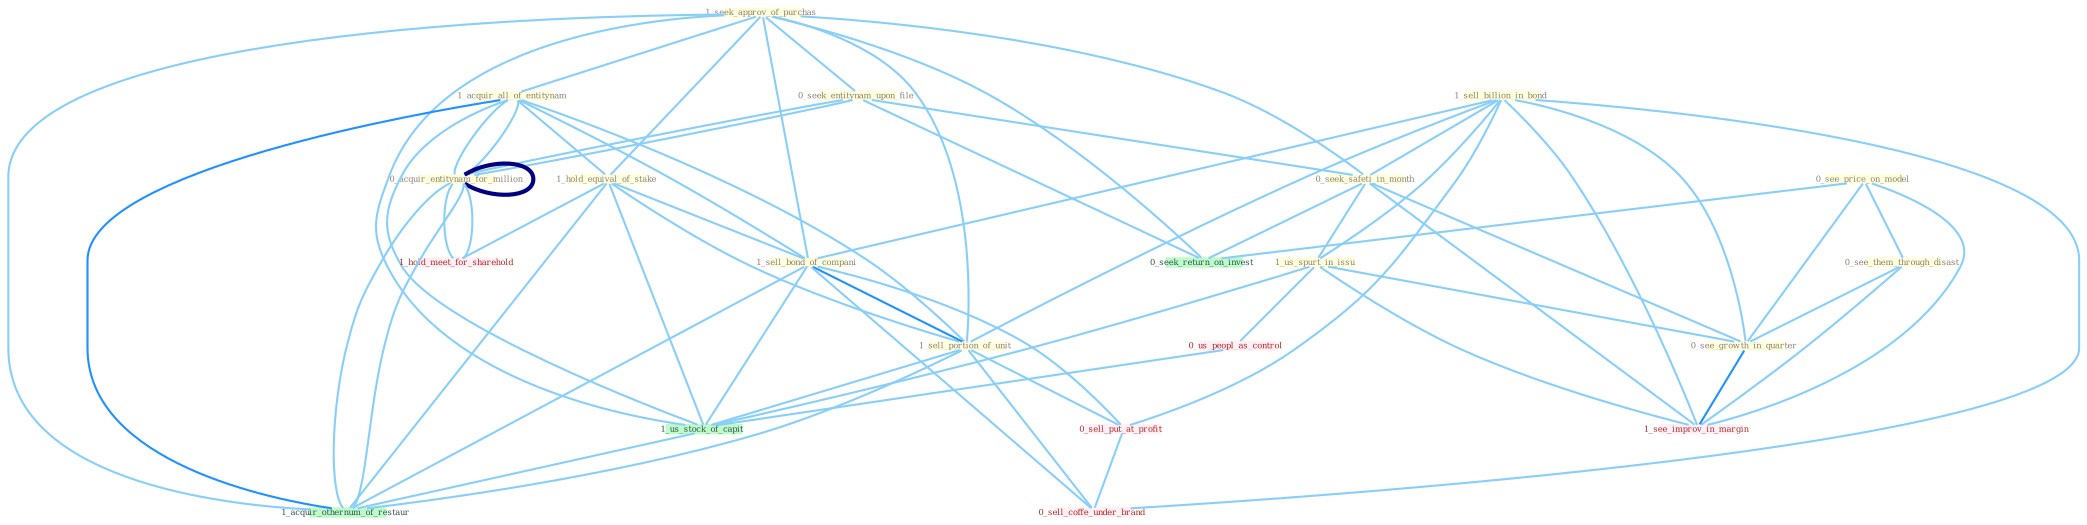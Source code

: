 Graph G{ 
    node
    [shape=polygon,style=filled,width=.5,height=.06,color="#BDFCC9",fixedsize=true,fontsize=4,
    fontcolor="#2f4f4f"];
    {node
    [color="#ffffe0", fontcolor="#8b7d6b"] "1_seek_approv_of_purchas " "1_acquir_all_of_entitynam " "1_sell_billion_in_bond " "0_see_price_on_model " "1_hold_equival_of_stake " "0_seek_entitynam_upon_file " "0_seek_safeti_in_month " "0_see_them_through_disast " "1_us_spurt_in_issu " "1_sell_bond_of_compani " "1_sell_portion_of_unit " "0_acquir_entitynam_for_million " "0_acquir_entitynam_for_million " "0_see_growth_in_quarter "}
{node [color="#fff0f5", fontcolor="#b22222"] "0_us_peopl_as_control " "0_sell_put_at_profit " "1_see_improv_in_margin " "0_sell_coffe_under_brand " "1_hold_meet_for_sharehold "}
edge [color="#B0E2FF"];

	"1_seek_approv_of_purchas " -- "1_acquir_all_of_entitynam " [w="1", color="#87cefa" ];
	"1_seek_approv_of_purchas " -- "1_hold_equival_of_stake " [w="1", color="#87cefa" ];
	"1_seek_approv_of_purchas " -- "0_seek_entitynam_upon_file " [w="1", color="#87cefa" ];
	"1_seek_approv_of_purchas " -- "0_seek_safeti_in_month " [w="1", color="#87cefa" ];
	"1_seek_approv_of_purchas " -- "1_sell_bond_of_compani " [w="1", color="#87cefa" ];
	"1_seek_approv_of_purchas " -- "1_sell_portion_of_unit " [w="1", color="#87cefa" ];
	"1_seek_approv_of_purchas " -- "0_seek_return_on_invest " [w="1", color="#87cefa" ];
	"1_seek_approv_of_purchas " -- "1_us_stock_of_capit " [w="1", color="#87cefa" ];
	"1_seek_approv_of_purchas " -- "1_acquir_othernum_of_restaur " [w="1", color="#87cefa" ];
	"1_acquir_all_of_entitynam " -- "1_hold_equival_of_stake " [w="1", color="#87cefa" ];
	"1_acquir_all_of_entitynam " -- "1_sell_bond_of_compani " [w="1", color="#87cefa" ];
	"1_acquir_all_of_entitynam " -- "1_sell_portion_of_unit " [w="1", color="#87cefa" ];
	"1_acquir_all_of_entitynam " -- "0_acquir_entitynam_for_million " [w="1", color="#87cefa" ];
	"1_acquir_all_of_entitynam " -- "0_acquir_entitynam_for_million " [w="1", color="#87cefa" ];
	"1_acquir_all_of_entitynam " -- "1_us_stock_of_capit " [w="1", color="#87cefa" ];
	"1_acquir_all_of_entitynam " -- "1_acquir_othernum_of_restaur " [w="2", color="#1e90ff" , len=0.8];
	"1_sell_billion_in_bond " -- "0_seek_safeti_in_month " [w="1", color="#87cefa" ];
	"1_sell_billion_in_bond " -- "1_us_spurt_in_issu " [w="1", color="#87cefa" ];
	"1_sell_billion_in_bond " -- "1_sell_bond_of_compani " [w="1", color="#87cefa" ];
	"1_sell_billion_in_bond " -- "1_sell_portion_of_unit " [w="1", color="#87cefa" ];
	"1_sell_billion_in_bond " -- "0_see_growth_in_quarter " [w="1", color="#87cefa" ];
	"1_sell_billion_in_bond " -- "0_sell_put_at_profit " [w="1", color="#87cefa" ];
	"1_sell_billion_in_bond " -- "1_see_improv_in_margin " [w="1", color="#87cefa" ];
	"1_sell_billion_in_bond " -- "0_sell_coffe_under_brand " [w="1", color="#87cefa" ];
	"0_see_price_on_model " -- "0_see_them_through_disast " [w="1", color="#87cefa" ];
	"0_see_price_on_model " -- "0_see_growth_in_quarter " [w="1", color="#87cefa" ];
	"0_see_price_on_model " -- "0_seek_return_on_invest " [w="1", color="#87cefa" ];
	"0_see_price_on_model " -- "1_see_improv_in_margin " [w="1", color="#87cefa" ];
	"1_hold_equival_of_stake " -- "1_sell_bond_of_compani " [w="1", color="#87cefa" ];
	"1_hold_equival_of_stake " -- "1_sell_portion_of_unit " [w="1", color="#87cefa" ];
	"1_hold_equival_of_stake " -- "1_us_stock_of_capit " [w="1", color="#87cefa" ];
	"1_hold_equival_of_stake " -- "1_hold_meet_for_sharehold " [w="1", color="#87cefa" ];
	"1_hold_equival_of_stake " -- "1_acquir_othernum_of_restaur " [w="1", color="#87cefa" ];
	"0_seek_entitynam_upon_file " -- "0_seek_safeti_in_month " [w="1", color="#87cefa" ];
	"0_seek_entitynam_upon_file " -- "0_acquir_entitynam_for_million " [w="1", color="#87cefa" ];
	"0_seek_entitynam_upon_file " -- "0_acquir_entitynam_for_million " [w="1", color="#87cefa" ];
	"0_seek_entitynam_upon_file " -- "0_seek_return_on_invest " [w="1", color="#87cefa" ];
	"0_seek_safeti_in_month " -- "1_us_spurt_in_issu " [w="1", color="#87cefa" ];
	"0_seek_safeti_in_month " -- "0_see_growth_in_quarter " [w="1", color="#87cefa" ];
	"0_seek_safeti_in_month " -- "0_seek_return_on_invest " [w="1", color="#87cefa" ];
	"0_seek_safeti_in_month " -- "1_see_improv_in_margin " [w="1", color="#87cefa" ];
	"0_see_them_through_disast " -- "0_see_growth_in_quarter " [w="1", color="#87cefa" ];
	"0_see_them_through_disast " -- "1_see_improv_in_margin " [w="1", color="#87cefa" ];
	"1_us_spurt_in_issu " -- "0_see_growth_in_quarter " [w="1", color="#87cefa" ];
	"1_us_spurt_in_issu " -- "0_us_peopl_as_control " [w="1", color="#87cefa" ];
	"1_us_spurt_in_issu " -- "1_us_stock_of_capit " [w="1", color="#87cefa" ];
	"1_us_spurt_in_issu " -- "1_see_improv_in_margin " [w="1", color="#87cefa" ];
	"1_sell_bond_of_compani " -- "1_sell_portion_of_unit " [w="2", color="#1e90ff" , len=0.8];
	"1_sell_bond_of_compani " -- "0_sell_put_at_profit " [w="1", color="#87cefa" ];
	"1_sell_bond_of_compani " -- "1_us_stock_of_capit " [w="1", color="#87cefa" ];
	"1_sell_bond_of_compani " -- "0_sell_coffe_under_brand " [w="1", color="#87cefa" ];
	"1_sell_bond_of_compani " -- "1_acquir_othernum_of_restaur " [w="1", color="#87cefa" ];
	"1_sell_portion_of_unit " -- "0_sell_put_at_profit " [w="1", color="#87cefa" ];
	"1_sell_portion_of_unit " -- "1_us_stock_of_capit " [w="1", color="#87cefa" ];
	"1_sell_portion_of_unit " -- "0_sell_coffe_under_brand " [w="1", color="#87cefa" ];
	"1_sell_portion_of_unit " -- "1_acquir_othernum_of_restaur " [w="1", color="#87cefa" ];
	"0_acquir_entitynam_for_million " -- "0_acquir_entitynam_for_million " [w="4", style=bold, color="#000080", len=0.4];
	"0_acquir_entitynam_for_million " -- "1_hold_meet_for_sharehold " [w="1", color="#87cefa" ];
	"0_acquir_entitynam_for_million " -- "1_acquir_othernum_of_restaur " [w="1", color="#87cefa" ];
	"0_acquir_entitynam_for_million " -- "1_hold_meet_for_sharehold " [w="1", color="#87cefa" ];
	"0_acquir_entitynam_for_million " -- "1_acquir_othernum_of_restaur " [w="1", color="#87cefa" ];
	"0_see_growth_in_quarter " -- "1_see_improv_in_margin " [w="2", color="#1e90ff" , len=0.8];
	"0_us_peopl_as_control " -- "1_us_stock_of_capit " [w="1", color="#87cefa" ];
	"0_sell_put_at_profit " -- "0_sell_coffe_under_brand " [w="1", color="#87cefa" ];
	"1_us_stock_of_capit " -- "1_acquir_othernum_of_restaur " [w="1", color="#87cefa" ];
}